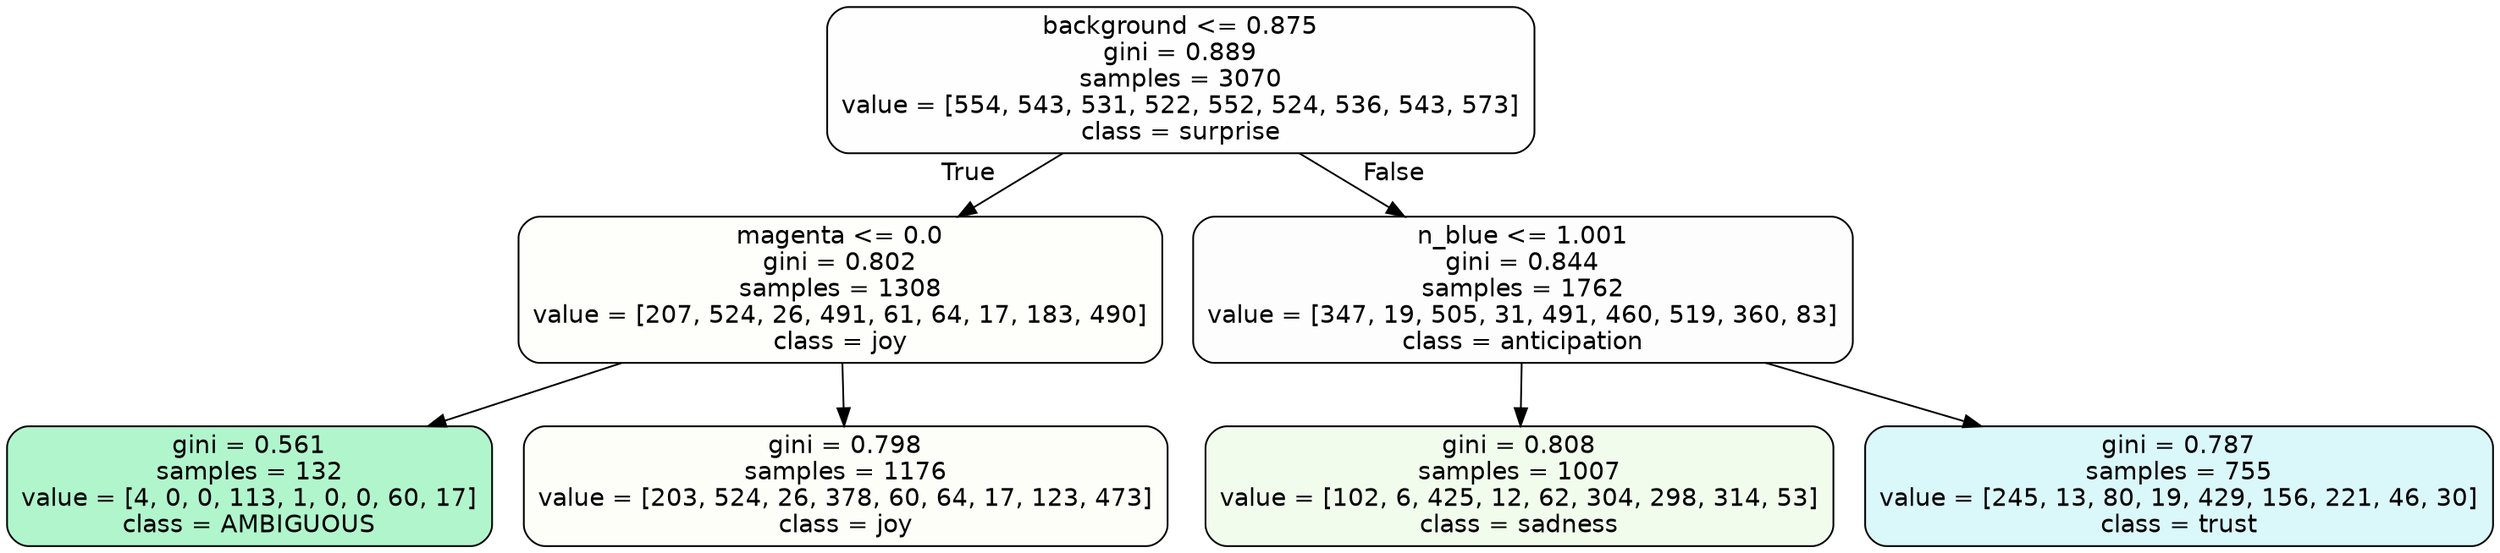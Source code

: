 digraph Tree {
node [shape=box, style="filled, rounded", color="black", fontname=helvetica] ;
edge [fontname=helvetica] ;
0 [label="background <= 0.875\ngini = 0.889\nsamples = 3070\nvalue = [554, 543, 531, 522, 552, 524, 536, 543, 573]\nclass = surprise", fillcolor="#e5396401"] ;
1 [label="magenta <= 0.0\ngini = 0.802\nsamples = 1308\nvalue = [207, 524, 26, 491, 61, 64, 17, 183, 490]\nclass = joy", fillcolor="#d7e53905"] ;
0 -> 1 [labeldistance=2.5, labelangle=45, headlabel="True"] ;
2 [label="gini = 0.561\nsamples = 132\nvalue = [4, 0, 0, 113, 1, 0, 0, 60, 17]\nclass = AMBIGUOUS", fillcolor="#39e58164"] ;
1 -> 2 ;
3 [label="gini = 0.798\nsamples = 1176\nvalue = [203, 524, 26, 378, 60, 64, 17, 123, 473]\nclass = joy", fillcolor="#d7e53909"] ;
1 -> 3 ;
4 [label="n_blue <= 1.001\ngini = 0.844\nsamples = 1762\nvalue = [347, 19, 505, 31, 491, 460, 519, 360, 83]\nclass = anticipation", fillcolor="#8139e502"] ;
0 -> 4 [labeldistance=2.5, labelangle=-45, headlabel="False"] ;
5 [label="gini = 0.808\nsamples = 1007\nvalue = [102, 6, 425, 12, 62, 304, 298, 314, 53]\nclass = sadness", fillcolor="#64e53916"] ;
4 -> 5 ;
6 [label="gini = 0.787\nsamples = 755\nvalue = [245, 13, 80, 19, 429, 156, 221, 46, 30]\nclass = trust", fillcolor="#39d7e52f"] ;
4 -> 6 ;
}